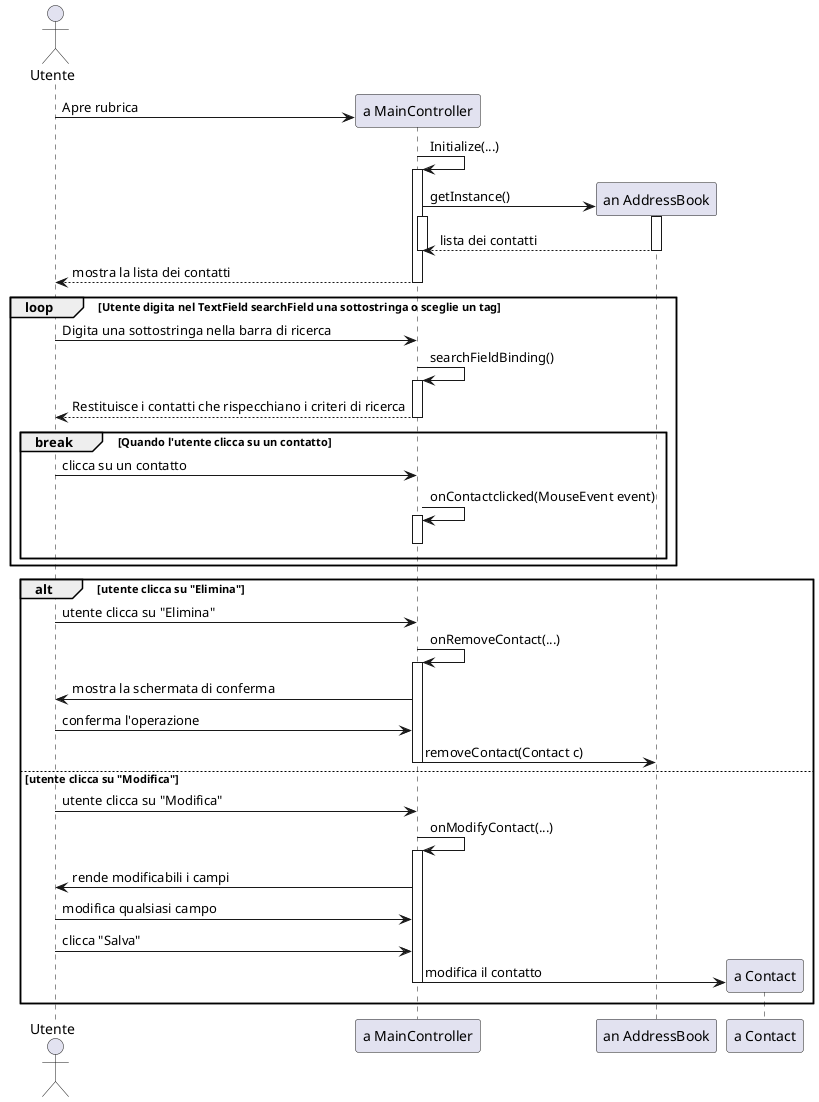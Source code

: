 @startuml EliminareModificareContatto

actor Utente as u
participant "a MainController" as mc 
participant "an AddressBook" as ab 
participant "a Contact" as c

u -> mc ** : Apre rubrica
mc -> mc : Initialize(...)
activate mc 
mc -> ab ** : getInstance()
activate ab
activate mc
ab --> mc : lista dei contatti
deactivate mc
deactivate ab
mc --> u : mostra la lista dei contatti
deactivate
loop Utente digita nel TextField searchField una sottostringa o sceglie un tag
    u -> mc : Digita una sottostringa nella barra di ricerca
    mc -> mc : searchFieldBinding()
    activate mc
    mc --> u : Restituisce i contatti che rispecchiano i criteri di ricerca
    deactivate mc
    break Quando l'utente clicca su un contatto
        u -> mc : clicca su un contatto
        mc -> mc : onContactclicked(MouseEvent event)
        activate mc
        deactivate mc

end
end
deactivate mc

alt utente clicca su "Elimina"
u -> mc : utente clicca su "Elimina"
mc -> mc : onRemoveContact(...)
activate mc
mc -> u : mostra la schermata di conferma
u -> mc : conferma l'operazione
mc -> ab : removeContact(Contact c)
deactivate mc

else utente clicca su "Modifica"
u -> mc : utente clicca su "Modifica"
mc -> mc : onModifyContact(...)
activate mc
mc -> u : rende modificabili i campi
u -> mc : modifica qualsiasi campo
u -> mc : clicca "Salva"
mc -> c ** : modifica il contatto
deactivate mc

end

@enduml
